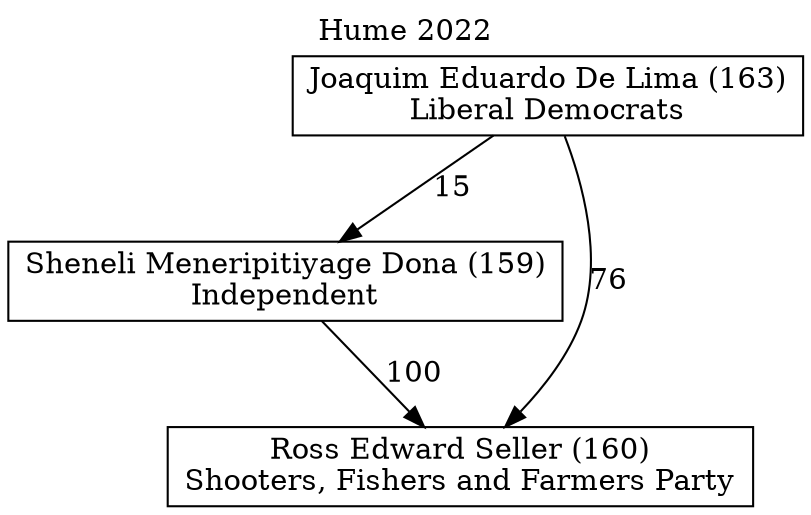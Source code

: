 // House preference flow
digraph "Ross Edward Seller (160)_Hume_2022" {
	graph [label="Hume 2022" labelloc=t mclimit=10]
	node [shape=box]
	"Joaquim Eduardo De Lima (163)" [label="Joaquim Eduardo De Lima (163)
Liberal Democrats"]
	"Sheneli Meneripitiyage Dona (159)" [label="Sheneli Meneripitiyage Dona (159)
Independent"]
	"Ross Edward Seller (160)" [label="Ross Edward Seller (160)
Shooters, Fishers and Farmers Party"]
	"Sheneli Meneripitiyage Dona (159)" -> "Ross Edward Seller (160)" [label=100]
	"Joaquim Eduardo De Lima (163)" -> "Sheneli Meneripitiyage Dona (159)" [label=15]
	"Joaquim Eduardo De Lima (163)" -> "Ross Edward Seller (160)" [label=76]
}
